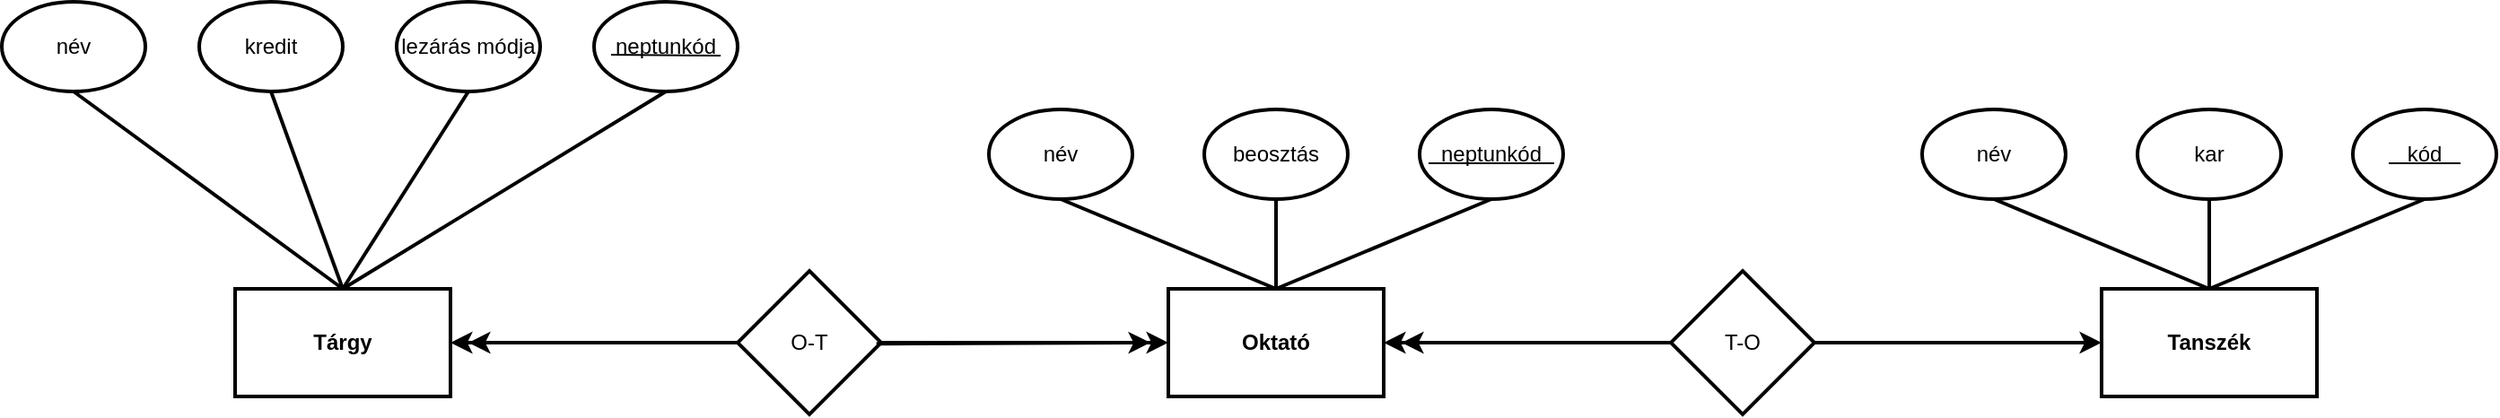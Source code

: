 <mxfile version="26.0.16">
  <diagram name="1 oldal" id="ZShEVYSggVwDgCzQGG8v">
    <mxGraphModel dx="2387" dy="1100" grid="1" gridSize="10" guides="1" tooltips="1" connect="1" arrows="1" fold="1" page="1" pageScale="1" pageWidth="827" pageHeight="1169" math="0" shadow="0">
      <root>
        <mxCell id="0" />
        <mxCell id="1" parent="0" />
        <mxCell id="MUxJ0XAjLuJ8rZBi2vbJ-1" value="&lt;b&gt;Oktató&lt;/b&gt;" style="rounded=0;whiteSpace=wrap;html=1;strokeWidth=2;" parent="1" vertex="1">
          <mxGeometry x="340" y="260" width="120" height="60" as="geometry" />
        </mxCell>
        <mxCell id="MUxJ0XAjLuJ8rZBi2vbJ-2" value="név" style="ellipse;whiteSpace=wrap;html=1;strokeWidth=2;" parent="1" vertex="1">
          <mxGeometry x="240" y="160" width="80" height="50" as="geometry" />
        </mxCell>
        <mxCell id="MUxJ0XAjLuJ8rZBi2vbJ-3" value="beosztás" style="ellipse;whiteSpace=wrap;html=1;strokeWidth=2;" parent="1" vertex="1">
          <mxGeometry x="360" y="160" width="80" height="50" as="geometry" />
        </mxCell>
        <mxCell id="MUxJ0XAjLuJ8rZBi2vbJ-4" value="neptunkód" style="ellipse;whiteSpace=wrap;html=1;strokeWidth=2;" parent="1" vertex="1">
          <mxGeometry x="480" y="160" width="80" height="50" as="geometry" />
        </mxCell>
        <mxCell id="MUxJ0XAjLuJ8rZBi2vbJ-5" value="" style="endArrow=none;html=1;rounded=0;strokeWidth=2;exitX=0.5;exitY=1;exitDx=0;exitDy=0;entryX=0.5;entryY=0;entryDx=0;entryDy=0;" parent="1" source="MUxJ0XAjLuJ8rZBi2vbJ-2" target="MUxJ0XAjLuJ8rZBi2vbJ-1" edge="1">
          <mxGeometry width="50" height="50" relative="1" as="geometry">
            <mxPoint x="380" y="310" as="sourcePoint" />
            <mxPoint x="430" y="260" as="targetPoint" />
          </mxGeometry>
        </mxCell>
        <mxCell id="MUxJ0XAjLuJ8rZBi2vbJ-6" value="" style="endArrow=none;html=1;rounded=0;strokeWidth=2;exitX=0.5;exitY=1;exitDx=0;exitDy=0;entryX=0.5;entryY=0;entryDx=0;entryDy=0;" parent="1" source="MUxJ0XAjLuJ8rZBi2vbJ-3" target="MUxJ0XAjLuJ8rZBi2vbJ-1" edge="1">
          <mxGeometry width="50" height="50" relative="1" as="geometry">
            <mxPoint x="380" y="310" as="sourcePoint" />
            <mxPoint x="430" y="260" as="targetPoint" />
          </mxGeometry>
        </mxCell>
        <mxCell id="MUxJ0XAjLuJ8rZBi2vbJ-7" value="" style="endArrow=none;html=1;rounded=0;strokeWidth=2;entryX=0.5;entryY=1;entryDx=0;entryDy=0;exitX=0.5;exitY=0;exitDx=0;exitDy=0;" parent="1" source="MUxJ0XAjLuJ8rZBi2vbJ-1" target="MUxJ0XAjLuJ8rZBi2vbJ-4" edge="1">
          <mxGeometry width="50" height="50" relative="1" as="geometry">
            <mxPoint x="380" y="310" as="sourcePoint" />
            <mxPoint x="430" y="260" as="targetPoint" />
          </mxGeometry>
        </mxCell>
        <mxCell id="MUxJ0XAjLuJ8rZBi2vbJ-8" value="&lt;b&gt;Tanszék&lt;/b&gt;" style="rounded=0;whiteSpace=wrap;html=1;strokeWidth=2;" parent="1" vertex="1">
          <mxGeometry x="860" y="260" width="120" height="60" as="geometry" />
        </mxCell>
        <mxCell id="MUxJ0XAjLuJ8rZBi2vbJ-9" value="T-O" style="rhombus;whiteSpace=wrap;html=1;strokeWidth=2;" parent="1" vertex="1">
          <mxGeometry x="620" y="250" width="80" height="80" as="geometry" />
        </mxCell>
        <mxCell id="MUxJ0XAjLuJ8rZBi2vbJ-10" value="" style="endArrow=classic;html=1;rounded=0;strokeWidth=2;exitX=0;exitY=0.5;exitDx=0;exitDy=0;entryX=1;entryY=0.5;entryDx=0;entryDy=0;" parent="1" source="MUxJ0XAjLuJ8rZBi2vbJ-9" target="MUxJ0XAjLuJ8rZBi2vbJ-1" edge="1">
          <mxGeometry width="50" height="50" relative="1" as="geometry">
            <mxPoint x="580" y="240" as="sourcePoint" />
            <mxPoint x="630" y="190" as="targetPoint" />
          </mxGeometry>
        </mxCell>
        <mxCell id="MUxJ0XAjLuJ8rZBi2vbJ-12" value="" style="endArrow=classic;html=1;rounded=0;strokeWidth=2;exitX=1;exitY=0.5;exitDx=0;exitDy=0;entryX=0;entryY=0.5;entryDx=0;entryDy=0;" parent="1" source="MUxJ0XAjLuJ8rZBi2vbJ-9" target="MUxJ0XAjLuJ8rZBi2vbJ-8" edge="1">
          <mxGeometry width="50" height="50" relative="1" as="geometry">
            <mxPoint x="740" y="290" as="sourcePoint" />
            <mxPoint x="790" y="240" as="targetPoint" />
          </mxGeometry>
        </mxCell>
        <mxCell id="MUxJ0XAjLuJ8rZBi2vbJ-14" value="név" style="ellipse;whiteSpace=wrap;html=1;strokeWidth=2;" parent="1" vertex="1">
          <mxGeometry x="760" y="160" width="80" height="50" as="geometry" />
        </mxCell>
        <mxCell id="MUxJ0XAjLuJ8rZBi2vbJ-15" value="kód" style="ellipse;whiteSpace=wrap;html=1;strokeWidth=2;" parent="1" vertex="1">
          <mxGeometry x="1000" y="160" width="80" height="50" as="geometry" />
        </mxCell>
        <mxCell id="MUxJ0XAjLuJ8rZBi2vbJ-16" value="kar" style="ellipse;whiteSpace=wrap;html=1;strokeWidth=2;" parent="1" vertex="1">
          <mxGeometry x="880" y="160" width="80" height="50" as="geometry" />
        </mxCell>
        <mxCell id="MUxJ0XAjLuJ8rZBi2vbJ-17" value="" style="endArrow=none;html=1;rounded=0;strokeWidth=2;exitX=0.5;exitY=1;exitDx=0;exitDy=0;entryX=0.5;entryY=0;entryDx=0;entryDy=0;" parent="1" source="MUxJ0XAjLuJ8rZBi2vbJ-14" target="MUxJ0XAjLuJ8rZBi2vbJ-8" edge="1">
          <mxGeometry width="50" height="50" relative="1" as="geometry">
            <mxPoint x="810" y="330" as="sourcePoint" />
            <mxPoint x="860" y="280" as="targetPoint" />
          </mxGeometry>
        </mxCell>
        <mxCell id="MUxJ0XAjLuJ8rZBi2vbJ-18" value="" style="endArrow=none;html=1;rounded=0;strokeWidth=2;exitX=0.5;exitY=1;exitDx=0;exitDy=0;entryX=0.5;entryY=0;entryDx=0;entryDy=0;" parent="1" source="MUxJ0XAjLuJ8rZBi2vbJ-16" target="MUxJ0XAjLuJ8rZBi2vbJ-8" edge="1">
          <mxGeometry width="50" height="50" relative="1" as="geometry">
            <mxPoint x="810" y="330" as="sourcePoint" />
            <mxPoint x="860" y="280" as="targetPoint" />
          </mxGeometry>
        </mxCell>
        <mxCell id="MUxJ0XAjLuJ8rZBi2vbJ-19" value="" style="endArrow=none;html=1;rounded=0;strokeWidth=2;exitX=0.5;exitY=1;exitDx=0;exitDy=0;entryX=0.5;entryY=0;entryDx=0;entryDy=0;" parent="1" source="MUxJ0XAjLuJ8rZBi2vbJ-15" target="MUxJ0XAjLuJ8rZBi2vbJ-8" edge="1">
          <mxGeometry width="50" height="50" relative="1" as="geometry">
            <mxPoint x="810" y="330" as="sourcePoint" />
            <mxPoint x="860" y="280" as="targetPoint" />
          </mxGeometry>
        </mxCell>
        <mxCell id="MUxJ0XAjLuJ8rZBi2vbJ-20" value="" style="endArrow=none;html=1;rounded=0;strokeWidth=1;" parent="1" edge="1">
          <mxGeometry width="50" height="50" relative="1" as="geometry">
            <mxPoint x="485" y="190" as="sourcePoint" />
            <mxPoint x="555" y="190" as="targetPoint" />
          </mxGeometry>
        </mxCell>
        <mxCell id="MUxJ0XAjLuJ8rZBi2vbJ-21" value="" style="endArrow=none;html=1;rounded=0;" parent="1" edge="1">
          <mxGeometry width="50" height="50" relative="1" as="geometry">
            <mxPoint x="1020" y="190" as="sourcePoint" />
            <mxPoint x="1060" y="190" as="targetPoint" />
            <Array as="points">
              <mxPoint x="1040" y="190" />
            </Array>
          </mxGeometry>
        </mxCell>
        <mxCell id="MUxJ0XAjLuJ8rZBi2vbJ-22" value="&lt;b&gt;Tárgy&lt;/b&gt;" style="rounded=0;whiteSpace=wrap;html=1;strokeWidth=2;" parent="1" vertex="1">
          <mxGeometry x="-180" y="260" width="120" height="60" as="geometry" />
        </mxCell>
        <mxCell id="MUxJ0XAjLuJ8rZBi2vbJ-23" value="O-T" style="rhombus;whiteSpace=wrap;html=1;strokeWidth=2;" parent="1" vertex="1">
          <mxGeometry x="100" y="250" width="80" height="80" as="geometry" />
        </mxCell>
        <mxCell id="MUxJ0XAjLuJ8rZBi2vbJ-24" value="" style="endArrow=classic;html=1;rounded=0;strokeWidth=2;entryX=0;entryY=0.5;entryDx=0;entryDy=0;" parent="1" target="MUxJ0XAjLuJ8rZBi2vbJ-1" edge="1">
          <mxGeometry width="50" height="50" relative="1" as="geometry">
            <mxPoint x="180" y="290" as="sourcePoint" />
            <mxPoint x="160" y="240" as="targetPoint" />
          </mxGeometry>
        </mxCell>
        <mxCell id="MUxJ0XAjLuJ8rZBi2vbJ-25" value="" style="endArrow=classic;html=1;rounded=0;strokeWidth=2;entryX=1;entryY=0.5;entryDx=0;entryDy=0;" parent="1" target="MUxJ0XAjLuJ8rZBi2vbJ-22" edge="1">
          <mxGeometry width="50" height="50" relative="1" as="geometry">
            <mxPoint x="100" y="290" as="sourcePoint" />
            <mxPoint x="160" y="240" as="targetPoint" />
          </mxGeometry>
        </mxCell>
        <mxCell id="MUxJ0XAjLuJ8rZBi2vbJ-26" value="" style="endArrow=classic;html=1;rounded=0;strokeWidth=2;" parent="1" edge="1">
          <mxGeometry width="50" height="50" relative="1" as="geometry">
            <mxPoint x="100" y="290" as="sourcePoint" />
            <mxPoint x="-50" y="290" as="targetPoint" />
          </mxGeometry>
        </mxCell>
        <mxCell id="MUxJ0XAjLuJ8rZBi2vbJ-27" value="kredit" style="ellipse;whiteSpace=wrap;html=1;strokeWidth=2;" parent="1" vertex="1">
          <mxGeometry x="-200" y="100" width="80" height="50" as="geometry" />
        </mxCell>
        <mxCell id="MUxJ0XAjLuJ8rZBi2vbJ-28" value="lezárás módja" style="ellipse;whiteSpace=wrap;html=1;strokeWidth=2;" parent="1" vertex="1">
          <mxGeometry x="-90" y="100" width="80" height="50" as="geometry" />
        </mxCell>
        <mxCell id="MUxJ0XAjLuJ8rZBi2vbJ-29" value="neptunkód" style="ellipse;whiteSpace=wrap;html=1;strokeWidth=2;" parent="1" vertex="1">
          <mxGeometry x="20" y="100" width="80" height="50" as="geometry" />
        </mxCell>
        <mxCell id="MUxJ0XAjLuJ8rZBi2vbJ-30" value="név" style="ellipse;whiteSpace=wrap;html=1;strokeWidth=2;" parent="1" vertex="1">
          <mxGeometry x="-310" y="100" width="80" height="50" as="geometry" />
        </mxCell>
        <mxCell id="MUxJ0XAjLuJ8rZBi2vbJ-31" value="" style="endArrow=none;html=1;rounded=0;strokeWidth=2;exitX=0.5;exitY=1;exitDx=0;exitDy=0;entryX=0.5;entryY=0;entryDx=0;entryDy=0;" parent="1" source="MUxJ0XAjLuJ8rZBi2vbJ-30" target="MUxJ0XAjLuJ8rZBi2vbJ-22" edge="1">
          <mxGeometry width="50" height="50" relative="1" as="geometry">
            <mxPoint x="-80" y="210" as="sourcePoint" />
            <mxPoint x="-30" y="160" as="targetPoint" />
          </mxGeometry>
        </mxCell>
        <mxCell id="MUxJ0XAjLuJ8rZBi2vbJ-32" value="" style="endArrow=none;html=1;rounded=0;exitX=0.5;exitY=1;exitDx=0;exitDy=0;entryX=0.5;entryY=0;entryDx=0;entryDy=0;strokeWidth=2;" parent="1" source="MUxJ0XAjLuJ8rZBi2vbJ-27" target="MUxJ0XAjLuJ8rZBi2vbJ-22" edge="1">
          <mxGeometry width="50" height="50" relative="1" as="geometry">
            <mxPoint x="-80" y="210" as="sourcePoint" />
            <mxPoint x="-30" y="160" as="targetPoint" />
          </mxGeometry>
        </mxCell>
        <mxCell id="MUxJ0XAjLuJ8rZBi2vbJ-33" value="" style="endArrow=none;html=1;rounded=0;strokeWidth=2;entryX=0.5;entryY=1;entryDx=0;entryDy=0;exitX=0.5;exitY=0;exitDx=0;exitDy=0;" parent="1" source="MUxJ0XAjLuJ8rZBi2vbJ-22" target="MUxJ0XAjLuJ8rZBi2vbJ-28" edge="1">
          <mxGeometry width="50" height="50" relative="1" as="geometry">
            <mxPoint x="-80" y="210" as="sourcePoint" />
            <mxPoint x="-30" y="160" as="targetPoint" />
          </mxGeometry>
        </mxCell>
        <mxCell id="MUxJ0XAjLuJ8rZBi2vbJ-34" value="" style="endArrow=none;html=1;rounded=0;strokeWidth=2;entryX=0.5;entryY=1;entryDx=0;entryDy=0;exitX=0.5;exitY=0;exitDx=0;exitDy=0;" parent="1" source="MUxJ0XAjLuJ8rZBi2vbJ-22" target="MUxJ0XAjLuJ8rZBi2vbJ-29" edge="1">
          <mxGeometry width="50" height="50" relative="1" as="geometry">
            <mxPoint x="-80" y="210" as="sourcePoint" />
            <mxPoint x="-30" y="160" as="targetPoint" />
          </mxGeometry>
        </mxCell>
        <mxCell id="MUxJ0XAjLuJ8rZBi2vbJ-35" value="" style="endArrow=none;html=1;rounded=0;exitX=0.05;exitY=0.59;exitDx=0;exitDy=0;exitPerimeter=0;" parent="1" edge="1">
          <mxGeometry width="50" height="50" relative="1" as="geometry">
            <mxPoint x="29.5" y="129.5" as="sourcePoint" />
            <mxPoint x="90.5" y="130" as="targetPoint" />
          </mxGeometry>
        </mxCell>
        <mxCell id="MUxJ0XAjLuJ8rZBi2vbJ-36" value="" style="endArrow=classic;html=1;rounded=0;strokeWidth=2;exitX=0;exitY=0.5;exitDx=0;exitDy=0;" parent="1" source="MUxJ0XAjLuJ8rZBi2vbJ-9" edge="1">
          <mxGeometry width="50" height="50" relative="1" as="geometry">
            <mxPoint x="650" y="310" as="sourcePoint" />
            <mxPoint x="470" y="290" as="targetPoint" />
          </mxGeometry>
        </mxCell>
        <mxCell id="MUxJ0XAjLuJ8rZBi2vbJ-37" value="" style="endArrow=classic;html=1;rounded=0;strokeWidth=2;exitX=0.967;exitY=0.508;exitDx=0;exitDy=0;exitPerimeter=0;" parent="1" source="MUxJ0XAjLuJ8rZBi2vbJ-23" edge="1">
          <mxGeometry width="50" height="50" relative="1" as="geometry">
            <mxPoint x="220" y="310" as="sourcePoint" />
            <mxPoint x="330" y="290" as="targetPoint" />
          </mxGeometry>
        </mxCell>
      </root>
    </mxGraphModel>
  </diagram>
</mxfile>
